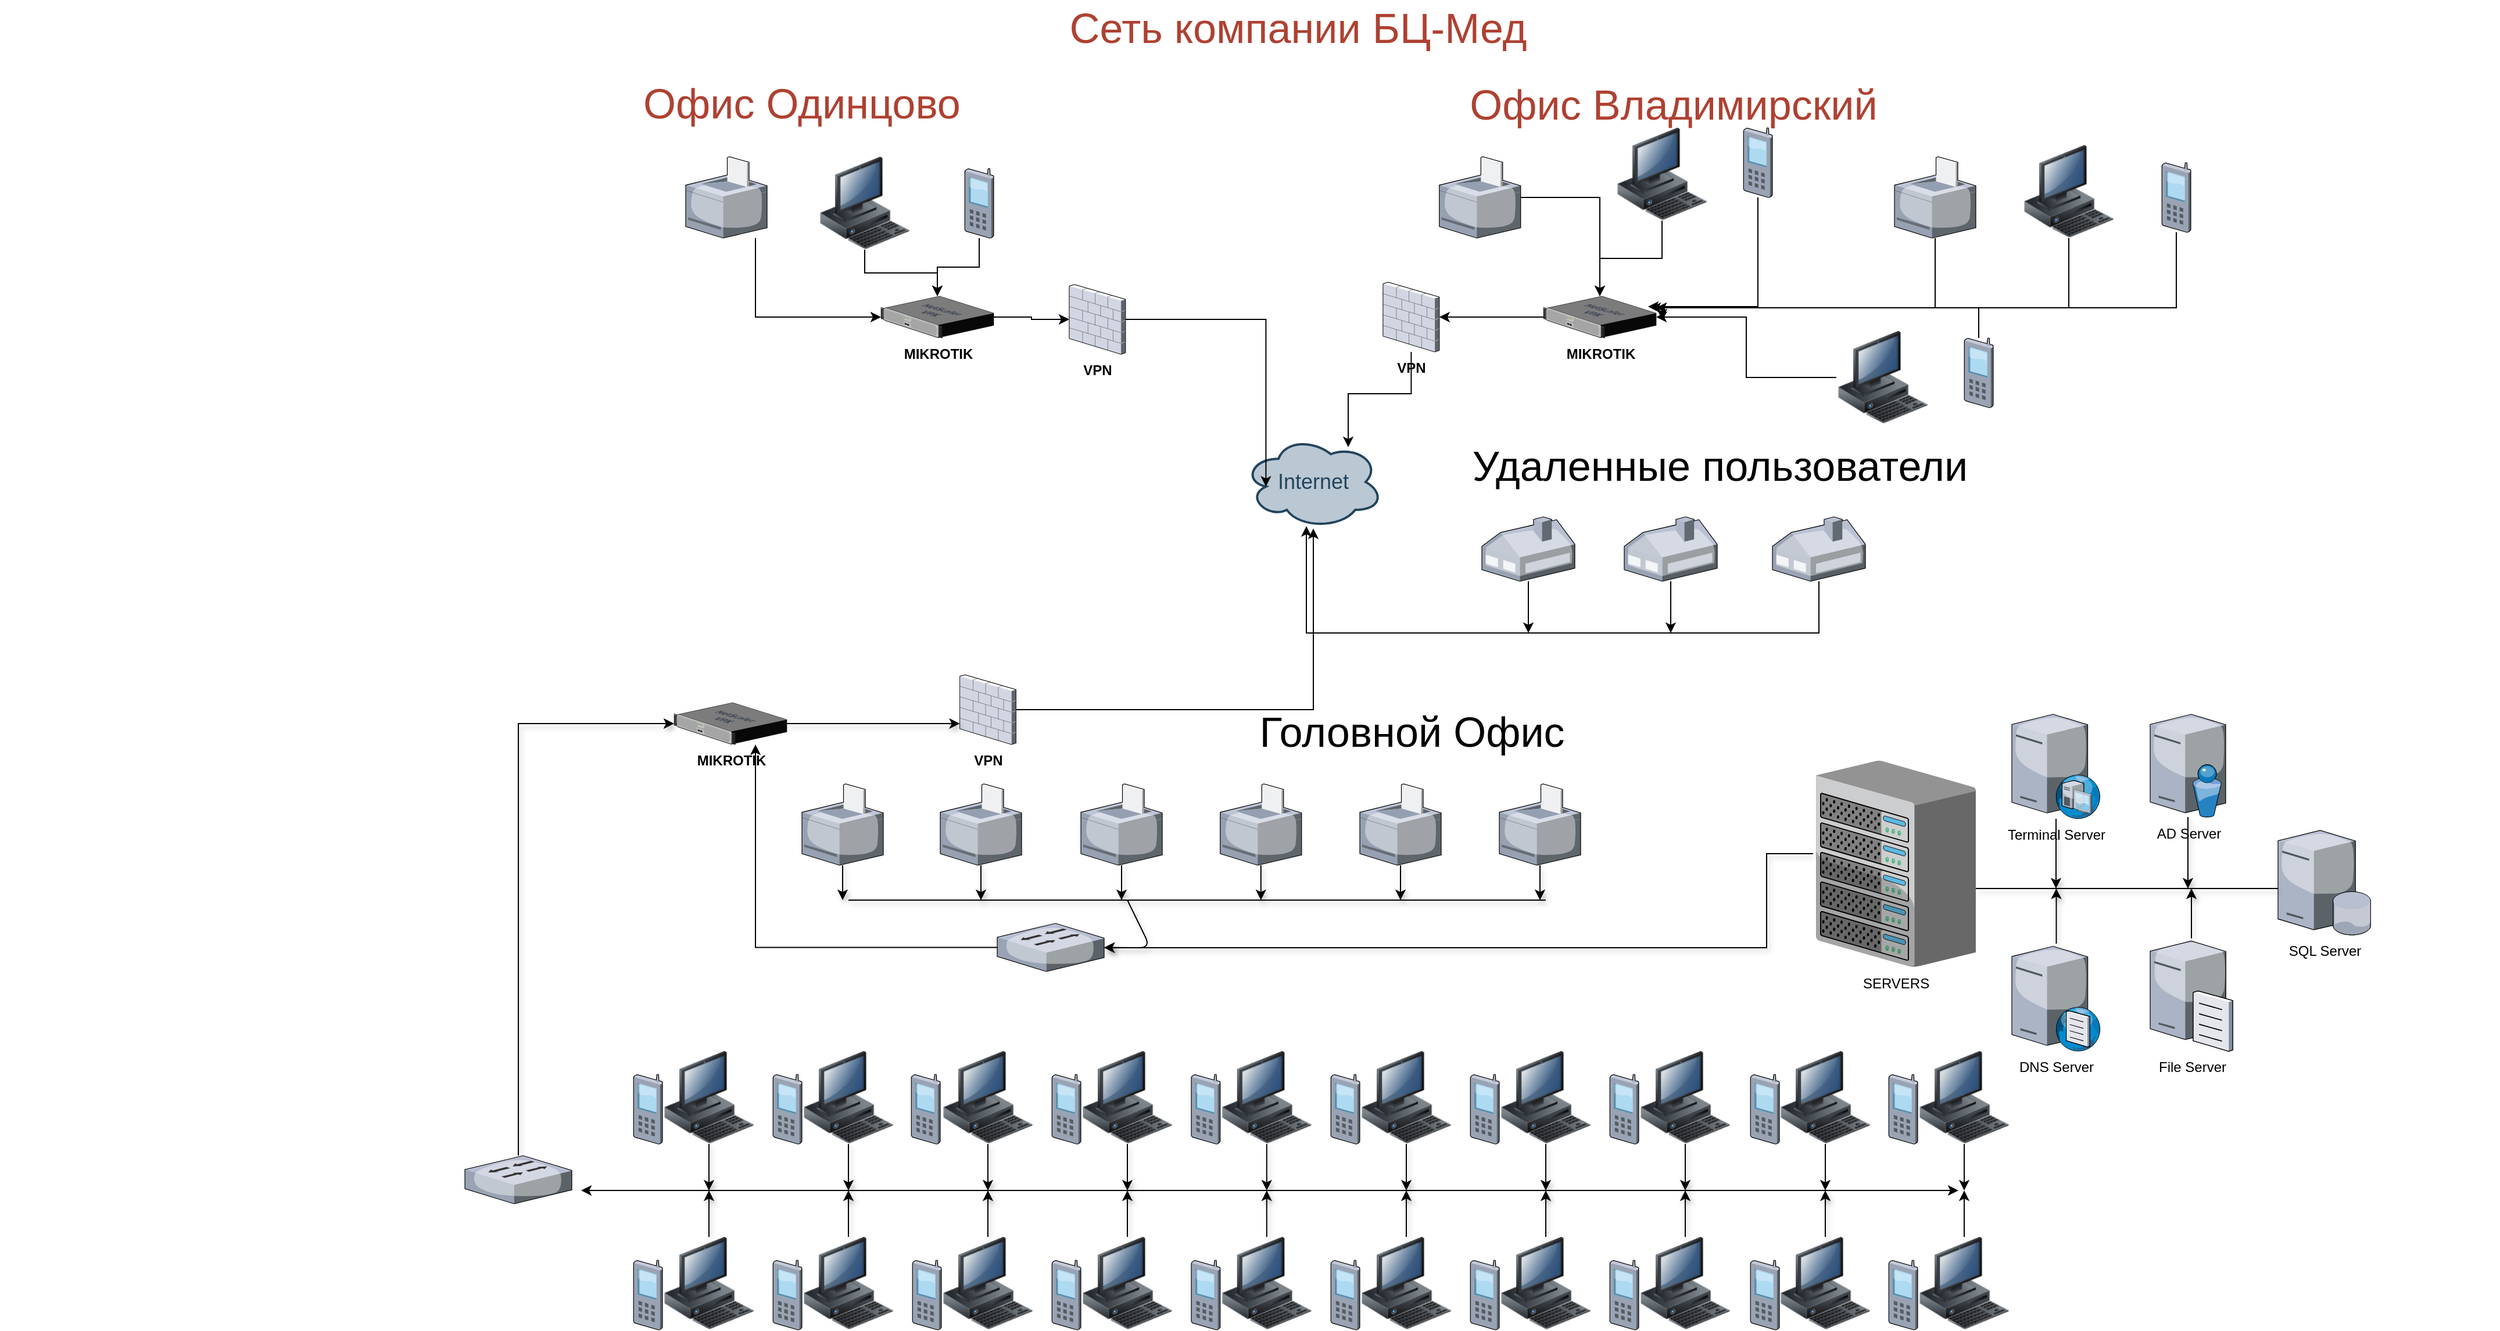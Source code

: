<mxfile version="13.10.9" type="github">
  <diagram id="a45cf8ec-cd66-6f27-3ac3-be6e809c9e4a" name="Page-1">
    <mxGraphModel dx="1695" dy="451" grid="1" gridSize="10" guides="1" tooltips="1" connect="1" arrows="1" fold="1" page="1" pageScale="1" pageWidth="827" pageHeight="1169" background="#ffffff" math="0" shadow="0">
      <root>
        <mxCell id="0" />
        <mxCell id="1" parent="0" />
        <mxCell id="19" value="Internet" style="ellipse;shape=cloud;whiteSpace=wrap;html=1;shadow=0;strokeColor=#23445D;fillColor=#BAC8D3;gradientColor=none;fontSize=18;fontColor=#23445D;gradientDirection=north;fontStyle=0;strokeWidth=2;" parent="1" vertex="1">
          <mxGeometry x="780" y="390" width="120" height="80" as="geometry" />
        </mxCell>
        <mxCell id="zaZijYf2OnXckmwoSaqb-184" style="edgeStyle=orthogonalEdgeStyle;rounded=0;orthogonalLoop=1;jettySize=auto;html=1;" edge="1" parent="1" source="80" target="zaZijYf2OnXckmwoSaqb-181">
          <mxGeometry relative="1" as="geometry" />
        </mxCell>
        <mxCell id="80" value="" style="image;html=1;image=img/lib/clip_art/computers/Workstation_128x128.png;shadow=0;strokeColor=#000000;fillColor=#FFFFFF;gradientColor=none;fontSize=18;fontColor=#F08705;fontStyle=0" parent="1" vertex="1">
          <mxGeometry x="414" y="150" width="80" height="80" as="geometry" />
        </mxCell>
        <mxCell id="168" value="Сеть компании БЦ-Мед" style="text;html=1;strokeColor=none;fillColor=none;align=center;verticalAlign=middle;whiteSpace=wrap;overflow=hidden;shadow=0;fontSize=36;fontColor=#AE4132;fontStyle=0" parent="1" vertex="1">
          <mxGeometry x="137" y="15" width="1380" height="45" as="geometry" />
        </mxCell>
        <mxCell id="171" style="edgeStyle=orthogonalEdgeStyle;rounded=0;jumpStyle=none;html=1;exitX=0;exitY=0.5;entryX=0;entryY=0.5;shadow=0;labelBackgroundColor=none;startArrow=none;startFill=0;endArrow=classic;endFill=1;endSize=6;jettySize=auto;orthogonalLoop=1;strokeColor=#23445D;strokeWidth=2;fillColor=#F08705;fontFamily=Helvetica;fontSize=14;fontColor=#F08705;align=left;fontStyle=0" parent="1" source="168" target="168" edge="1">
          <mxGeometry relative="1" as="geometry" />
        </mxCell>
        <mxCell id="zaZijYf2OnXckmwoSaqb-185" style="edgeStyle=orthogonalEdgeStyle;rounded=0;orthogonalLoop=1;jettySize=auto;html=1;" edge="1" parent="1" source="zaZijYf2OnXckmwoSaqb-175" target="zaZijYf2OnXckmwoSaqb-181">
          <mxGeometry relative="1" as="geometry" />
        </mxCell>
        <mxCell id="zaZijYf2OnXckmwoSaqb-175" value="" style="verticalLabelPosition=bottom;aspect=fixed;html=1;verticalAlign=top;strokeColor=none;align=center;outlineConnect=0;shape=mxgraph.citrix.cell_phone;" vertex="1" parent="1">
          <mxGeometry x="540" y="160" width="25" height="60" as="geometry" />
        </mxCell>
        <mxCell id="zaZijYf2OnXckmwoSaqb-176" value="Офис Одинцово" style="text;html=1;strokeColor=none;fillColor=none;align=center;verticalAlign=middle;whiteSpace=wrap;overflow=hidden;shadow=0;fontSize=36;fontColor=#AE4132;fontStyle=0" vertex="1" parent="1">
          <mxGeometry x="-290" y="80" width="1380" height="45" as="geometry" />
        </mxCell>
        <mxCell id="zaZijYf2OnXckmwoSaqb-183" style="edgeStyle=orthogonalEdgeStyle;rounded=0;orthogonalLoop=1;jettySize=auto;html=1;" edge="1" parent="1" source="zaZijYf2OnXckmwoSaqb-177" target="zaZijYf2OnXckmwoSaqb-181">
          <mxGeometry relative="1" as="geometry">
            <Array as="points">
              <mxPoint x="360" y="288" />
            </Array>
          </mxGeometry>
        </mxCell>
        <mxCell id="zaZijYf2OnXckmwoSaqb-177" value="" style="verticalLabelPosition=bottom;aspect=fixed;html=1;verticalAlign=top;strokeColor=none;align=center;outlineConnect=0;shape=mxgraph.citrix.printer;" vertex="1" parent="1">
          <mxGeometry x="300" y="150" width="70" height="70" as="geometry" />
        </mxCell>
        <mxCell id="zaZijYf2OnXckmwoSaqb-178" value="Офис Владимирский" style="text;html=1;strokeColor=none;fillColor=none;align=center;verticalAlign=middle;whiteSpace=wrap;overflow=hidden;shadow=0;fontSize=36;fontColor=#AE4132;fontStyle=0" vertex="1" parent="1">
          <mxGeometry x="460" y="80" width="1380" height="50" as="geometry" />
        </mxCell>
        <mxCell id="zaZijYf2OnXckmwoSaqb-180" style="edgeStyle=orthogonalEdgeStyle;rounded=0;orthogonalLoop=1;jettySize=auto;html=1;entryX=0.16;entryY=0.55;entryDx=0;entryDy=0;entryPerimeter=0;" edge="1" parent="1" source="zaZijYf2OnXckmwoSaqb-179" target="19">
          <mxGeometry relative="1" as="geometry" />
        </mxCell>
        <mxCell id="zaZijYf2OnXckmwoSaqb-179" value="&lt;b&gt;VPN&lt;/b&gt;" style="verticalLabelPosition=bottom;aspect=fixed;html=1;verticalAlign=top;strokeColor=none;align=center;outlineConnect=0;shape=mxgraph.citrix.firewall;" vertex="1" parent="1">
          <mxGeometry x="630" y="260" width="48.39" height="60" as="geometry" />
        </mxCell>
        <mxCell id="zaZijYf2OnXckmwoSaqb-182" style="edgeStyle=orthogonalEdgeStyle;rounded=0;orthogonalLoop=1;jettySize=auto;html=1;" edge="1" parent="1" source="zaZijYf2OnXckmwoSaqb-181" target="zaZijYf2OnXckmwoSaqb-179">
          <mxGeometry relative="1" as="geometry" />
        </mxCell>
        <mxCell id="zaZijYf2OnXckmwoSaqb-181" value="&lt;b&gt;MIKROTIK&lt;/b&gt;" style="verticalLabelPosition=bottom;aspect=fixed;html=1;verticalAlign=top;strokeColor=none;align=center;outlineConnect=0;shape=mxgraph.citrix.netscaler_vpx;" vertex="1" parent="1">
          <mxGeometry x="468" y="270" width="97" height="36" as="geometry" />
        </mxCell>
        <mxCell id="zaZijYf2OnXckmwoSaqb-192" style="edgeStyle=orthogonalEdgeStyle;rounded=0;orthogonalLoop=1;jettySize=auto;html=1;entryX=0.75;entryY=0.125;entryDx=0;entryDy=0;entryPerimeter=0;" edge="1" parent="1" source="zaZijYf2OnXckmwoSaqb-189" target="19">
          <mxGeometry relative="1" as="geometry" />
        </mxCell>
        <mxCell id="zaZijYf2OnXckmwoSaqb-189" value="&lt;div&gt;&lt;b&gt;VPN&lt;/b&gt;&lt;/div&gt;&lt;div&gt;&lt;b&gt;&lt;br&gt;&lt;/b&gt;&lt;/div&gt;" style="verticalLabelPosition=bottom;aspect=fixed;html=1;verticalAlign=top;strokeColor=none;align=center;outlineConnect=0;shape=mxgraph.citrix.firewall;" vertex="1" parent="1">
          <mxGeometry x="900" y="258" width="48.39" height="60" as="geometry" />
        </mxCell>
        <mxCell id="zaZijYf2OnXckmwoSaqb-190" style="edgeStyle=orthogonalEdgeStyle;rounded=0;orthogonalLoop=1;jettySize=auto;html=1;" edge="1" parent="1" source="zaZijYf2OnXckmwoSaqb-191" target="zaZijYf2OnXckmwoSaqb-189">
          <mxGeometry relative="1" as="geometry" />
        </mxCell>
        <mxCell id="zaZijYf2OnXckmwoSaqb-191" value="&lt;b&gt;MIKROTIK&lt;/b&gt;" style="verticalLabelPosition=bottom;aspect=fixed;html=1;verticalAlign=top;strokeColor=none;align=center;outlineConnect=0;shape=mxgraph.citrix.netscaler_vpx;" vertex="1" parent="1">
          <mxGeometry x="1038" y="270" width="97" height="36" as="geometry" />
        </mxCell>
        <mxCell id="zaZijYf2OnXckmwoSaqb-197" style="edgeStyle=orthogonalEdgeStyle;rounded=0;orthogonalLoop=1;jettySize=auto;html=1;" edge="1" parent="1" source="zaZijYf2OnXckmwoSaqb-193" target="zaZijYf2OnXckmwoSaqb-191">
          <mxGeometry relative="1" as="geometry" />
        </mxCell>
        <mxCell id="zaZijYf2OnXckmwoSaqb-193" value="" style="verticalLabelPosition=bottom;aspect=fixed;html=1;verticalAlign=top;strokeColor=none;align=center;outlineConnect=0;shape=mxgraph.citrix.printer;" vertex="1" parent="1">
          <mxGeometry x="948.39" y="150" width="70" height="70" as="geometry" />
        </mxCell>
        <mxCell id="zaZijYf2OnXckmwoSaqb-198" style="edgeStyle=orthogonalEdgeStyle;rounded=0;orthogonalLoop=1;jettySize=auto;html=1;" edge="1" parent="1" source="zaZijYf2OnXckmwoSaqb-194" target="zaZijYf2OnXckmwoSaqb-191">
          <mxGeometry relative="1" as="geometry" />
        </mxCell>
        <mxCell id="zaZijYf2OnXckmwoSaqb-194" value="" style="image;html=1;image=img/lib/clip_art/computers/Workstation_128x128.png;shadow=0;strokeColor=#000000;fillColor=#FFFFFF;gradientColor=none;fontSize=18;fontColor=#F08705;fontStyle=0" vertex="1" parent="1">
          <mxGeometry x="1100" y="125" width="80" height="80" as="geometry" />
        </mxCell>
        <mxCell id="zaZijYf2OnXckmwoSaqb-199" style="edgeStyle=orthogonalEdgeStyle;rounded=0;orthogonalLoop=1;jettySize=auto;html=1;entryX=0.928;entryY=0.25;entryDx=0;entryDy=0;entryPerimeter=0;" edge="1" parent="1" source="zaZijYf2OnXckmwoSaqb-195" target="zaZijYf2OnXckmwoSaqb-191">
          <mxGeometry relative="1" as="geometry">
            <Array as="points">
              <mxPoint x="1223" y="279" />
            </Array>
          </mxGeometry>
        </mxCell>
        <mxCell id="zaZijYf2OnXckmwoSaqb-195" value="" style="verticalLabelPosition=bottom;aspect=fixed;html=1;verticalAlign=top;strokeColor=none;align=center;outlineConnect=0;shape=mxgraph.citrix.cell_phone;" vertex="1" parent="1">
          <mxGeometry x="1210" y="125" width="25" height="60" as="geometry" />
        </mxCell>
        <mxCell id="zaZijYf2OnXckmwoSaqb-205" style="edgeStyle=orthogonalEdgeStyle;rounded=0;orthogonalLoop=1;jettySize=auto;html=1;" edge="1" parent="1" source="zaZijYf2OnXckmwoSaqb-196">
          <mxGeometry relative="1" as="geometry">
            <mxPoint x="1140" y="290" as="targetPoint" />
            <Array as="points">
              <mxPoint x="1375" y="280" />
              <mxPoint x="1140" y="280" />
            </Array>
          </mxGeometry>
        </mxCell>
        <mxCell id="zaZijYf2OnXckmwoSaqb-196" value="" style="verticalLabelPosition=bottom;aspect=fixed;html=1;verticalAlign=top;strokeColor=none;align=center;outlineConnect=0;shape=mxgraph.citrix.printer;" vertex="1" parent="1">
          <mxGeometry x="1340" y="150" width="70" height="70" as="geometry" />
        </mxCell>
        <mxCell id="zaZijYf2OnXckmwoSaqb-208" style="edgeStyle=orthogonalEdgeStyle;rounded=0;orthogonalLoop=1;jettySize=auto;html=1;" edge="1" parent="1" source="zaZijYf2OnXckmwoSaqb-201" target="zaZijYf2OnXckmwoSaqb-191">
          <mxGeometry relative="1" as="geometry">
            <Array as="points">
              <mxPoint x="1490" y="280" />
            </Array>
          </mxGeometry>
        </mxCell>
        <mxCell id="zaZijYf2OnXckmwoSaqb-201" value="" style="image;html=1;image=img/lib/clip_art/computers/Workstation_128x128.png;shadow=0;strokeColor=#000000;fillColor=#FFFFFF;gradientColor=none;fontSize=18;fontColor=#F08705;fontStyle=0" vertex="1" parent="1">
          <mxGeometry x="1450" y="140" width="80" height="80" as="geometry" />
        </mxCell>
        <mxCell id="zaZijYf2OnXckmwoSaqb-209" style="edgeStyle=orthogonalEdgeStyle;rounded=0;orthogonalLoop=1;jettySize=auto;html=1;" edge="1" parent="1" source="zaZijYf2OnXckmwoSaqb-202" target="zaZijYf2OnXckmwoSaqb-191">
          <mxGeometry relative="1" as="geometry">
            <Array as="points">
              <mxPoint x="1583" y="280" />
            </Array>
          </mxGeometry>
        </mxCell>
        <mxCell id="zaZijYf2OnXckmwoSaqb-202" value="" style="verticalLabelPosition=bottom;aspect=fixed;html=1;verticalAlign=top;strokeColor=none;align=center;outlineConnect=0;shape=mxgraph.citrix.cell_phone;" vertex="1" parent="1">
          <mxGeometry x="1570" y="155" width="25" height="60" as="geometry" />
        </mxCell>
        <mxCell id="zaZijYf2OnXckmwoSaqb-206" style="edgeStyle=orthogonalEdgeStyle;rounded=0;orthogonalLoop=1;jettySize=auto;html=1;" edge="1" parent="1" source="zaZijYf2OnXckmwoSaqb-203" target="zaZijYf2OnXckmwoSaqb-191">
          <mxGeometry relative="1" as="geometry" />
        </mxCell>
        <mxCell id="zaZijYf2OnXckmwoSaqb-203" value="" style="image;html=1;image=img/lib/clip_art/computers/Workstation_128x128.png;shadow=0;strokeColor=#000000;fillColor=#FFFFFF;gradientColor=none;fontSize=18;fontColor=#F08705;fontStyle=0" vertex="1" parent="1">
          <mxGeometry x="1290" y="300" width="80" height="80" as="geometry" />
        </mxCell>
        <mxCell id="zaZijYf2OnXckmwoSaqb-207" style="edgeStyle=orthogonalEdgeStyle;rounded=0;orthogonalLoop=1;jettySize=auto;html=1;entryX=0.948;entryY=0.278;entryDx=0;entryDy=0;entryPerimeter=0;" edge="1" parent="1" source="zaZijYf2OnXckmwoSaqb-204" target="zaZijYf2OnXckmwoSaqb-191">
          <mxGeometry relative="1" as="geometry">
            <Array as="points">
              <mxPoint x="1413" y="280" />
            </Array>
          </mxGeometry>
        </mxCell>
        <mxCell id="zaZijYf2OnXckmwoSaqb-204" value="" style="verticalLabelPosition=bottom;aspect=fixed;html=1;verticalAlign=top;strokeColor=none;align=center;outlineConnect=0;shape=mxgraph.citrix.cell_phone;" vertex="1" parent="1">
          <mxGeometry x="1400" y="306" width="25" height="60" as="geometry" />
        </mxCell>
        <mxCell id="zaZijYf2OnXckmwoSaqb-211" style="edgeStyle=orthogonalEdgeStyle;rounded=0;orthogonalLoop=1;jettySize=auto;html=1;" edge="1" parent="1" source="zaZijYf2OnXckmwoSaqb-210" target="19">
          <mxGeometry relative="1" as="geometry" />
        </mxCell>
        <mxCell id="zaZijYf2OnXckmwoSaqb-210" value="&lt;b&gt;VPN&lt;/b&gt;" style="verticalLabelPosition=bottom;aspect=fixed;html=1;verticalAlign=top;strokeColor=none;align=center;outlineConnect=0;shape=mxgraph.citrix.firewall;" vertex="1" parent="1">
          <mxGeometry x="535.8" y="596" width="48.39" height="60" as="geometry" />
        </mxCell>
        <mxCell id="zaZijYf2OnXckmwoSaqb-276" style="edgeStyle=orthogonalEdgeStyle;rounded=0;orthogonalLoop=1;jettySize=auto;html=1;shadow=1;" edge="1" parent="1" source="zaZijYf2OnXckmwoSaqb-212" target="zaZijYf2OnXckmwoSaqb-210">
          <mxGeometry relative="1" as="geometry">
            <Array as="points">
              <mxPoint x="510" y="638" />
              <mxPoint x="510" y="638" />
            </Array>
          </mxGeometry>
        </mxCell>
        <mxCell id="zaZijYf2OnXckmwoSaqb-212" value="&lt;b&gt;MIKROTIK&lt;/b&gt;" style="verticalLabelPosition=bottom;aspect=fixed;html=1;verticalAlign=top;strokeColor=none;align=center;outlineConnect=0;shape=mxgraph.citrix.netscaler_vpx;" vertex="1" parent="1">
          <mxGeometry x="290.0" y="620" width="97" height="36" as="geometry" />
        </mxCell>
        <mxCell id="zaZijYf2OnXckmwoSaqb-302" style="edgeStyle=orthogonalEdgeStyle;rounded=0;orthogonalLoop=1;jettySize=auto;html=1;shadow=1;" edge="1" parent="1" source="zaZijYf2OnXckmwoSaqb-214">
          <mxGeometry relative="1" as="geometry">
            <mxPoint x="435" y="790" as="targetPoint" />
          </mxGeometry>
        </mxCell>
        <mxCell id="zaZijYf2OnXckmwoSaqb-214" value="" style="verticalLabelPosition=bottom;aspect=fixed;html=1;verticalAlign=top;strokeColor=none;align=center;outlineConnect=0;shape=mxgraph.citrix.printer;" vertex="1" parent="1">
          <mxGeometry x="400" y="690" width="70" height="70" as="geometry" />
        </mxCell>
        <mxCell id="zaZijYf2OnXckmwoSaqb-303" style="edgeStyle=orthogonalEdgeStyle;rounded=0;orthogonalLoop=1;jettySize=auto;html=1;shadow=1;" edge="1" parent="1" source="zaZijYf2OnXckmwoSaqb-215">
          <mxGeometry relative="1" as="geometry">
            <mxPoint x="554" y="790" as="targetPoint" />
          </mxGeometry>
        </mxCell>
        <mxCell id="zaZijYf2OnXckmwoSaqb-215" value="" style="verticalLabelPosition=bottom;aspect=fixed;html=1;verticalAlign=top;strokeColor=none;align=center;outlineConnect=0;shape=mxgraph.citrix.printer;" vertex="1" parent="1">
          <mxGeometry x="519" y="690" width="70" height="70" as="geometry" />
        </mxCell>
        <mxCell id="zaZijYf2OnXckmwoSaqb-304" style="edgeStyle=orthogonalEdgeStyle;rounded=0;orthogonalLoop=1;jettySize=auto;html=1;shadow=1;" edge="1" parent="1" source="zaZijYf2OnXckmwoSaqb-216">
          <mxGeometry relative="1" as="geometry">
            <mxPoint x="675" y="790" as="targetPoint" />
          </mxGeometry>
        </mxCell>
        <mxCell id="zaZijYf2OnXckmwoSaqb-216" value="" style="verticalLabelPosition=bottom;aspect=fixed;html=1;verticalAlign=top;strokeColor=none;align=center;outlineConnect=0;shape=mxgraph.citrix.printer;" vertex="1" parent="1">
          <mxGeometry x="640" y="690" width="70" height="70" as="geometry" />
        </mxCell>
        <mxCell id="zaZijYf2OnXckmwoSaqb-305" style="edgeStyle=orthogonalEdgeStyle;rounded=0;orthogonalLoop=1;jettySize=auto;html=1;shadow=1;" edge="1" parent="1" source="zaZijYf2OnXckmwoSaqb-217">
          <mxGeometry relative="1" as="geometry">
            <mxPoint x="794.88" y="790" as="targetPoint" />
          </mxGeometry>
        </mxCell>
        <mxCell id="zaZijYf2OnXckmwoSaqb-217" value="" style="verticalLabelPosition=bottom;aspect=fixed;html=1;verticalAlign=top;strokeColor=none;align=center;outlineConnect=0;shape=mxgraph.citrix.printer;" vertex="1" parent="1">
          <mxGeometry x="759.88" y="690" width="70" height="70" as="geometry" />
        </mxCell>
        <mxCell id="zaZijYf2OnXckmwoSaqb-230" style="edgeStyle=orthogonalEdgeStyle;rounded=0;orthogonalLoop=1;jettySize=auto;html=1;" edge="1" parent="1" source="zaZijYf2OnXckmwoSaqb-218">
          <mxGeometry relative="1" as="geometry">
            <mxPoint x="1025" y="560" as="targetPoint" />
          </mxGeometry>
        </mxCell>
        <mxCell id="zaZijYf2OnXckmwoSaqb-218" value="" style="verticalLabelPosition=bottom;aspect=fixed;html=1;verticalAlign=top;strokeColor=none;align=center;outlineConnect=0;shape=mxgraph.citrix.home_office;" vertex="1" parent="1">
          <mxGeometry x="985" y="460" width="80" height="55.5" as="geometry" />
        </mxCell>
        <mxCell id="zaZijYf2OnXckmwoSaqb-229" style="edgeStyle=orthogonalEdgeStyle;rounded=0;orthogonalLoop=1;jettySize=auto;html=1;" edge="1" parent="1" source="zaZijYf2OnXckmwoSaqb-219">
          <mxGeometry relative="1" as="geometry">
            <mxPoint x="1147.5" y="560" as="targetPoint" />
          </mxGeometry>
        </mxCell>
        <mxCell id="zaZijYf2OnXckmwoSaqb-219" value="" style="verticalLabelPosition=bottom;aspect=fixed;html=1;verticalAlign=top;strokeColor=none;align=center;outlineConnect=0;shape=mxgraph.citrix.home_office;" vertex="1" parent="1">
          <mxGeometry x="1107.5" y="460" width="80" height="55.5" as="geometry" />
        </mxCell>
        <mxCell id="zaZijYf2OnXckmwoSaqb-228" style="edgeStyle=orthogonalEdgeStyle;rounded=0;orthogonalLoop=1;jettySize=auto;html=1;entryX=0.45;entryY=0.975;entryDx=0;entryDy=0;entryPerimeter=0;" edge="1" parent="1" source="zaZijYf2OnXckmwoSaqb-220" target="19">
          <mxGeometry relative="1" as="geometry">
            <Array as="points">
              <mxPoint x="1275" y="560" />
              <mxPoint x="834" y="560" />
            </Array>
          </mxGeometry>
        </mxCell>
        <mxCell id="zaZijYf2OnXckmwoSaqb-220" value="" style="verticalLabelPosition=bottom;aspect=fixed;html=1;verticalAlign=top;strokeColor=none;align=center;outlineConnect=0;shape=mxgraph.citrix.home_office;" vertex="1" parent="1">
          <mxGeometry x="1235" y="460" width="80" height="55.5" as="geometry" />
        </mxCell>
        <mxCell id="zaZijYf2OnXckmwoSaqb-221" value="Удаленные пользователи" style="text;html=1;align=center;verticalAlign=middle;whiteSpace=wrap;overflow=hidden;shadow=0;fontSize=36;fontStyle=0" vertex="1" parent="1">
          <mxGeometry x="520" y="391" width="1340" height="50" as="geometry" />
        </mxCell>
        <mxCell id="zaZijYf2OnXckmwoSaqb-227" style="edgeStyle=orthogonalEdgeStyle;rounded=0;orthogonalLoop=1;jettySize=auto;html=1;" edge="1" parent="1" source="zaZijYf2OnXckmwoSaqb-222" target="zaZijYf2OnXckmwoSaqb-212">
          <mxGeometry relative="1" as="geometry">
            <mxPoint x="880" y="830" as="targetPoint" />
            <Array as="points">
              <mxPoint x="360" y="831" />
            </Array>
          </mxGeometry>
        </mxCell>
        <mxCell id="zaZijYf2OnXckmwoSaqb-222" value="" style="verticalLabelPosition=bottom;aspect=fixed;html=1;verticalAlign=top;strokeColor=none;align=center;outlineConnect=0;shape=mxgraph.citrix.switch;" vertex="1" parent="1">
          <mxGeometry x="568" y="810" width="92" height="41.5" as="geometry" />
        </mxCell>
        <mxCell id="zaZijYf2OnXckmwoSaqb-263" value="" style="edgeStyle=orthogonalEdgeStyle;rounded=0;orthogonalLoop=1;jettySize=auto;html=1;shadow=1;" edge="1" parent="1" source="zaZijYf2OnXckmwoSaqb-231">
          <mxGeometry relative="1" as="geometry">
            <mxPoint x="920" y="1040" as="targetPoint" />
            <Array as="points">
              <mxPoint x="920" y="1030" />
              <mxPoint x="920" y="1030" />
            </Array>
          </mxGeometry>
        </mxCell>
        <mxCell id="zaZijYf2OnXckmwoSaqb-231" value="" style="image;html=1;image=img/lib/clip_art/computers/Workstation_128x128.png;shadow=0;strokeColor=#000000;fillColor=#FFFFFF;gradientColor=none;fontSize=18;fontColor=#F08705;fontStyle=0" vertex="1" parent="1">
          <mxGeometry x="880" y="920" width="80" height="80" as="geometry" />
        </mxCell>
        <mxCell id="zaZijYf2OnXckmwoSaqb-261" value="" style="edgeStyle=orthogonalEdgeStyle;rounded=0;orthogonalLoop=1;jettySize=auto;html=1;shadow=1;" edge="1" parent="1" source="zaZijYf2OnXckmwoSaqb-232">
          <mxGeometry relative="1" as="geometry">
            <mxPoint x="1040" y="1040" as="targetPoint" />
          </mxGeometry>
        </mxCell>
        <mxCell id="zaZijYf2OnXckmwoSaqb-232" value="" style="image;html=1;image=img/lib/clip_art/computers/Workstation_128x128.png;shadow=0;strokeColor=#000000;fillColor=#FFFFFF;gradientColor=none;fontSize=18;fontColor=#F08705;fontStyle=0" vertex="1" parent="1">
          <mxGeometry x="1000" y="920" width="80" height="80" as="geometry" />
        </mxCell>
        <mxCell id="zaZijYf2OnXckmwoSaqb-259" style="edgeStyle=orthogonalEdgeStyle;rounded=0;orthogonalLoop=1;jettySize=auto;html=1;shadow=1;" edge="1" parent="1" source="zaZijYf2OnXckmwoSaqb-233">
          <mxGeometry relative="1" as="geometry">
            <mxPoint x="1160" y="1040" as="targetPoint" />
          </mxGeometry>
        </mxCell>
        <mxCell id="zaZijYf2OnXckmwoSaqb-233" value="" style="image;html=1;image=img/lib/clip_art/computers/Workstation_128x128.png;shadow=0;strokeColor=#000000;fillColor=#FFFFFF;gradientColor=none;fontSize=18;fontColor=#F08705;fontStyle=0" vertex="1" parent="1">
          <mxGeometry x="1120" y="920" width="80" height="80" as="geometry" />
        </mxCell>
        <mxCell id="zaZijYf2OnXckmwoSaqb-257" style="edgeStyle=orthogonalEdgeStyle;rounded=0;orthogonalLoop=1;jettySize=auto;html=1;" edge="1" parent="1" source="zaZijYf2OnXckmwoSaqb-234">
          <mxGeometry relative="1" as="geometry">
            <mxPoint x="1280.5" y="1040" as="targetPoint" />
          </mxGeometry>
        </mxCell>
        <mxCell id="zaZijYf2OnXckmwoSaqb-234" value="" style="image;html=1;image=img/lib/clip_art/computers/Workstation_128x128.png;shadow=0;strokeColor=#000000;fillColor=#FFFFFF;gradientColor=none;fontSize=18;fontColor=#F08705;fontStyle=0" vertex="1" parent="1">
          <mxGeometry x="1240.5" y="920" width="80" height="80" as="geometry" />
        </mxCell>
        <mxCell id="zaZijYf2OnXckmwoSaqb-255" style="edgeStyle=orthogonalEdgeStyle;rounded=0;orthogonalLoop=1;jettySize=auto;html=1;" edge="1" parent="1" source="zaZijYf2OnXckmwoSaqb-235">
          <mxGeometry relative="1" as="geometry">
            <mxPoint x="1400" y="1040" as="targetPoint" />
          </mxGeometry>
        </mxCell>
        <mxCell id="zaZijYf2OnXckmwoSaqb-235" value="" style="image;html=1;image=img/lib/clip_art/computers/Workstation_128x128.png;shadow=0;strokeColor=#000000;fillColor=#FFFFFF;gradientColor=none;fontSize=18;fontColor=#F08705;fontStyle=0" vertex="1" parent="1">
          <mxGeometry x="1360" y="920" width="80" height="80" as="geometry" />
        </mxCell>
        <mxCell id="zaZijYf2OnXckmwoSaqb-271" style="edgeStyle=orthogonalEdgeStyle;rounded=0;orthogonalLoop=1;jettySize=auto;html=1;shadow=1;" edge="1" parent="1" source="zaZijYf2OnXckmwoSaqb-236">
          <mxGeometry relative="1" as="geometry">
            <mxPoint x="440" y="1040" as="targetPoint" />
          </mxGeometry>
        </mxCell>
        <mxCell id="zaZijYf2OnXckmwoSaqb-236" value="" style="image;html=1;image=img/lib/clip_art/computers/Workstation_128x128.png;shadow=0;strokeColor=#000000;fillColor=#FFFFFF;gradientColor=none;fontSize=18;fontColor=#F08705;fontStyle=0" vertex="1" parent="1">
          <mxGeometry x="400" y="920" width="80" height="80" as="geometry" />
        </mxCell>
        <mxCell id="zaZijYf2OnXckmwoSaqb-269" style="edgeStyle=orthogonalEdgeStyle;rounded=0;orthogonalLoop=1;jettySize=auto;html=1;shadow=1;" edge="1" parent="1" source="zaZijYf2OnXckmwoSaqb-237">
          <mxGeometry relative="1" as="geometry">
            <mxPoint x="560" y="1040" as="targetPoint" />
          </mxGeometry>
        </mxCell>
        <mxCell id="zaZijYf2OnXckmwoSaqb-237" value="" style="image;html=1;image=img/lib/clip_art/computers/Workstation_128x128.png;shadow=0;strokeColor=#000000;fillColor=#FFFFFF;gradientColor=none;fontSize=18;fontColor=#F08705;fontStyle=0" vertex="1" parent="1">
          <mxGeometry x="520" y="920" width="80" height="80" as="geometry" />
        </mxCell>
        <mxCell id="zaZijYf2OnXckmwoSaqb-267" style="edgeStyle=orthogonalEdgeStyle;rounded=0;orthogonalLoop=1;jettySize=auto;html=1;shadow=1;" edge="1" parent="1" source="zaZijYf2OnXckmwoSaqb-238">
          <mxGeometry relative="1" as="geometry">
            <mxPoint x="680" y="1040" as="targetPoint" />
          </mxGeometry>
        </mxCell>
        <mxCell id="zaZijYf2OnXckmwoSaqb-238" value="" style="image;html=1;image=img/lib/clip_art/computers/Workstation_128x128.png;shadow=0;strokeColor=#000000;fillColor=#FFFFFF;gradientColor=none;fontSize=18;fontColor=#F08705;fontStyle=0" vertex="1" parent="1">
          <mxGeometry x="640" y="920" width="80" height="80" as="geometry" />
        </mxCell>
        <mxCell id="zaZijYf2OnXckmwoSaqb-265" style="edgeStyle=orthogonalEdgeStyle;rounded=0;orthogonalLoop=1;jettySize=auto;html=1;shadow=1;" edge="1" parent="1" source="zaZijYf2OnXckmwoSaqb-239">
          <mxGeometry relative="1" as="geometry">
            <mxPoint x="799.88" y="1040" as="targetPoint" />
          </mxGeometry>
        </mxCell>
        <mxCell id="zaZijYf2OnXckmwoSaqb-239" value="" style="image;html=1;image=img/lib/clip_art/computers/Workstation_128x128.png;shadow=0;strokeColor=#000000;fillColor=#FFFFFF;gradientColor=none;fontSize=18;fontColor=#F08705;fontStyle=0" vertex="1" parent="1">
          <mxGeometry x="759.88" y="920" width="80" height="80" as="geometry" />
        </mxCell>
        <mxCell id="zaZijYf2OnXckmwoSaqb-273" style="edgeStyle=orthogonalEdgeStyle;rounded=0;orthogonalLoop=1;jettySize=auto;html=1;shadow=1;" edge="1" parent="1" source="zaZijYf2OnXckmwoSaqb-241">
          <mxGeometry relative="1" as="geometry">
            <mxPoint x="320" y="1040" as="targetPoint" />
          </mxGeometry>
        </mxCell>
        <mxCell id="zaZijYf2OnXckmwoSaqb-241" value="" style="image;html=1;image=img/lib/clip_art/computers/Workstation_128x128.png;shadow=0;strokeColor=#000000;fillColor=#FFFFFF;gradientColor=none;fontSize=18;fontColor=#F08705;fontStyle=0" vertex="1" parent="1">
          <mxGeometry x="280" y="920" width="80" height="80" as="geometry" />
        </mxCell>
        <mxCell id="zaZijYf2OnXckmwoSaqb-264" style="edgeStyle=orthogonalEdgeStyle;rounded=0;orthogonalLoop=1;jettySize=auto;html=1;shadow=1;" edge="1" parent="1" source="zaZijYf2OnXckmwoSaqb-242">
          <mxGeometry relative="1" as="geometry">
            <mxPoint x="920" y="1040" as="targetPoint" />
          </mxGeometry>
        </mxCell>
        <mxCell id="zaZijYf2OnXckmwoSaqb-242" value="" style="image;html=1;image=img/lib/clip_art/computers/Workstation_128x128.png;shadow=0;strokeColor=#000000;fillColor=#FFFFFF;gradientColor=none;fontSize=18;fontColor=#F08705;fontStyle=0" vertex="1" parent="1">
          <mxGeometry x="880" y="1080" width="80" height="80" as="geometry" />
        </mxCell>
        <mxCell id="zaZijYf2OnXckmwoSaqb-262" value="" style="edgeStyle=orthogonalEdgeStyle;rounded=0;orthogonalLoop=1;jettySize=auto;html=1;shadow=1;" edge="1" parent="1" source="zaZijYf2OnXckmwoSaqb-243">
          <mxGeometry relative="1" as="geometry">
            <mxPoint x="1040" y="1040" as="targetPoint" />
          </mxGeometry>
        </mxCell>
        <mxCell id="zaZijYf2OnXckmwoSaqb-243" value="" style="image;html=1;image=img/lib/clip_art/computers/Workstation_128x128.png;shadow=0;strokeColor=#000000;fillColor=#FFFFFF;gradientColor=none;fontSize=18;fontColor=#F08705;fontStyle=0" vertex="1" parent="1">
          <mxGeometry x="1000" y="1080" width="80" height="80" as="geometry" />
        </mxCell>
        <mxCell id="zaZijYf2OnXckmwoSaqb-260" style="edgeStyle=orthogonalEdgeStyle;rounded=0;orthogonalLoop=1;jettySize=auto;html=1;shadow=1;" edge="1" parent="1" source="zaZijYf2OnXckmwoSaqb-244">
          <mxGeometry relative="1" as="geometry">
            <mxPoint x="1160" y="1040" as="targetPoint" />
          </mxGeometry>
        </mxCell>
        <mxCell id="zaZijYf2OnXckmwoSaqb-244" value="" style="image;html=1;image=img/lib/clip_art/computers/Workstation_128x128.png;shadow=0;strokeColor=#000000;fillColor=#FFFFFF;gradientColor=none;fontSize=18;fontColor=#F08705;fontStyle=0" vertex="1" parent="1">
          <mxGeometry x="1120" y="1080" width="80" height="80" as="geometry" />
        </mxCell>
        <mxCell id="zaZijYf2OnXckmwoSaqb-258" style="edgeStyle=orthogonalEdgeStyle;rounded=0;orthogonalLoop=1;jettySize=auto;html=1;shadow=1;" edge="1" parent="1" source="zaZijYf2OnXckmwoSaqb-245">
          <mxGeometry relative="1" as="geometry">
            <mxPoint x="1280.5" y="1040" as="targetPoint" />
          </mxGeometry>
        </mxCell>
        <mxCell id="zaZijYf2OnXckmwoSaqb-245" value="" style="image;html=1;image=img/lib/clip_art/computers/Workstation_128x128.png;shadow=0;strokeColor=#000000;fillColor=#FFFFFF;gradientColor=none;fontSize=18;fontColor=#F08705;fontStyle=0" vertex="1" parent="1">
          <mxGeometry x="1240.5" y="1080" width="80" height="80" as="geometry" />
        </mxCell>
        <mxCell id="zaZijYf2OnXckmwoSaqb-256" style="edgeStyle=orthogonalEdgeStyle;rounded=0;orthogonalLoop=1;jettySize=auto;html=1;" edge="1" parent="1" source="zaZijYf2OnXckmwoSaqb-246">
          <mxGeometry relative="1" as="geometry">
            <mxPoint x="1400" y="1040" as="targetPoint" />
          </mxGeometry>
        </mxCell>
        <mxCell id="zaZijYf2OnXckmwoSaqb-246" value="" style="image;html=1;image=img/lib/clip_art/computers/Workstation_128x128.png;shadow=0;strokeColor=#000000;fillColor=#FFFFFF;gradientColor=none;fontSize=18;fontColor=#F08705;fontStyle=0" vertex="1" parent="1">
          <mxGeometry x="1360" y="1080" width="80" height="80" as="geometry" />
        </mxCell>
        <mxCell id="zaZijYf2OnXckmwoSaqb-272" style="edgeStyle=orthogonalEdgeStyle;rounded=0;orthogonalLoop=1;jettySize=auto;html=1;shadow=1;" edge="1" parent="1" source="zaZijYf2OnXckmwoSaqb-247">
          <mxGeometry relative="1" as="geometry">
            <mxPoint x="440" y="1040" as="targetPoint" />
          </mxGeometry>
        </mxCell>
        <mxCell id="zaZijYf2OnXckmwoSaqb-247" value="" style="image;html=1;image=img/lib/clip_art/computers/Workstation_128x128.png;shadow=0;strokeColor=#000000;fillColor=#FFFFFF;gradientColor=none;fontSize=18;fontColor=#F08705;fontStyle=0" vertex="1" parent="1">
          <mxGeometry x="400" y="1080" width="80" height="80" as="geometry" />
        </mxCell>
        <mxCell id="zaZijYf2OnXckmwoSaqb-270" style="edgeStyle=orthogonalEdgeStyle;rounded=0;orthogonalLoop=1;jettySize=auto;html=1;shadow=1;" edge="1" parent="1" source="zaZijYf2OnXckmwoSaqb-248">
          <mxGeometry relative="1" as="geometry">
            <mxPoint x="560" y="1040" as="targetPoint" />
          </mxGeometry>
        </mxCell>
        <mxCell id="zaZijYf2OnXckmwoSaqb-248" value="" style="image;html=1;image=img/lib/clip_art/computers/Workstation_128x128.png;shadow=0;strokeColor=#000000;fillColor=#FFFFFF;gradientColor=none;fontSize=18;fontColor=#F08705;fontStyle=0" vertex="1" parent="1">
          <mxGeometry x="520" y="1080" width="80" height="80" as="geometry" />
        </mxCell>
        <mxCell id="zaZijYf2OnXckmwoSaqb-268" style="edgeStyle=orthogonalEdgeStyle;rounded=0;orthogonalLoop=1;jettySize=auto;html=1;shadow=1;" edge="1" parent="1" source="zaZijYf2OnXckmwoSaqb-249">
          <mxGeometry relative="1" as="geometry">
            <mxPoint x="680" y="1040" as="targetPoint" />
          </mxGeometry>
        </mxCell>
        <mxCell id="zaZijYf2OnXckmwoSaqb-249" value="" style="image;html=1;image=img/lib/clip_art/computers/Workstation_128x128.png;shadow=0;strokeColor=#000000;fillColor=#FFFFFF;gradientColor=none;fontSize=18;fontColor=#F08705;fontStyle=0" vertex="1" parent="1">
          <mxGeometry x="640" y="1080" width="80" height="80" as="geometry" />
        </mxCell>
        <mxCell id="zaZijYf2OnXckmwoSaqb-266" style="edgeStyle=orthogonalEdgeStyle;rounded=0;orthogonalLoop=1;jettySize=auto;html=1;shadow=1;" edge="1" parent="1" source="zaZijYf2OnXckmwoSaqb-250">
          <mxGeometry relative="1" as="geometry">
            <mxPoint x="799.88" y="1040" as="targetPoint" />
          </mxGeometry>
        </mxCell>
        <mxCell id="zaZijYf2OnXckmwoSaqb-250" value="" style="image;html=1;image=img/lib/clip_art/computers/Workstation_128x128.png;shadow=0;strokeColor=#000000;fillColor=#FFFFFF;gradientColor=none;fontSize=18;fontColor=#F08705;fontStyle=0" vertex="1" parent="1">
          <mxGeometry x="759.88" y="1080" width="80" height="80" as="geometry" />
        </mxCell>
        <mxCell id="zaZijYf2OnXckmwoSaqb-274" style="edgeStyle=orthogonalEdgeStyle;rounded=0;orthogonalLoop=1;jettySize=auto;html=1;shadow=1;" edge="1" parent="1" source="zaZijYf2OnXckmwoSaqb-251">
          <mxGeometry relative="1" as="geometry">
            <mxPoint x="320" y="1040" as="targetPoint" />
          </mxGeometry>
        </mxCell>
        <mxCell id="zaZijYf2OnXckmwoSaqb-251" value="" style="image;html=1;image=img/lib/clip_art/computers/Workstation_128x128.png;shadow=0;strokeColor=#000000;fillColor=#FFFFFF;gradientColor=none;fontSize=18;fontColor=#F08705;fontStyle=0" vertex="1" parent="1">
          <mxGeometry x="280" y="1080" width="80" height="80" as="geometry" />
        </mxCell>
        <mxCell id="zaZijYf2OnXckmwoSaqb-275" style="edgeStyle=orthogonalEdgeStyle;rounded=0;orthogonalLoop=1;jettySize=auto;html=1;shadow=1;" edge="1" parent="1" source="zaZijYf2OnXckmwoSaqb-252" target="zaZijYf2OnXckmwoSaqb-212">
          <mxGeometry relative="1" as="geometry">
            <mxPoint x="156" y="433" as="targetPoint" />
            <Array as="points">
              <mxPoint x="156" y="638" />
            </Array>
          </mxGeometry>
        </mxCell>
        <mxCell id="zaZijYf2OnXckmwoSaqb-252" value="" style="verticalLabelPosition=bottom;aspect=fixed;html=1;verticalAlign=top;strokeColor=none;align=center;outlineConnect=0;shape=mxgraph.citrix.switch;" vertex="1" parent="1">
          <mxGeometry x="110" y="1010" width="92" height="41.5" as="geometry" />
        </mxCell>
        <mxCell id="zaZijYf2OnXckmwoSaqb-253" value="" style="endArrow=classic;startArrow=classic;html=1;" edge="1" parent="1">
          <mxGeometry width="50" height="50" relative="1" as="geometry">
            <mxPoint x="210" y="1040" as="sourcePoint" />
            <mxPoint x="1395" y="1040" as="targetPoint" />
          </mxGeometry>
        </mxCell>
        <mxCell id="zaZijYf2OnXckmwoSaqb-277" value="Головной Офис" style="text;html=1;align=center;verticalAlign=middle;whiteSpace=wrap;overflow=hidden;shadow=0;fontSize=36;fontStyle=0" vertex="1" parent="1">
          <mxGeometry x="255" y="620" width="1340" height="50" as="geometry" />
        </mxCell>
        <mxCell id="zaZijYf2OnXckmwoSaqb-278" value="" style="verticalLabelPosition=bottom;aspect=fixed;html=1;verticalAlign=top;strokeColor=none;align=center;outlineConnect=0;shape=mxgraph.citrix.cell_phone;" vertex="1" parent="1">
          <mxGeometry x="855" y="940" width="25" height="60" as="geometry" />
        </mxCell>
        <mxCell id="zaZijYf2OnXckmwoSaqb-279" value="" style="verticalLabelPosition=bottom;aspect=fixed;html=1;verticalAlign=top;strokeColor=none;align=center;outlineConnect=0;shape=mxgraph.citrix.cell_phone;" vertex="1" parent="1">
          <mxGeometry x="255" y="940" width="25" height="60" as="geometry" />
        </mxCell>
        <mxCell id="zaZijYf2OnXckmwoSaqb-280" value="" style="verticalLabelPosition=bottom;aspect=fixed;html=1;verticalAlign=top;strokeColor=none;align=center;outlineConnect=0;shape=mxgraph.citrix.cell_phone;" vertex="1" parent="1">
          <mxGeometry x="255" y="1100" width="25" height="60" as="geometry" />
        </mxCell>
        <mxCell id="zaZijYf2OnXckmwoSaqb-281" value="" style="verticalLabelPosition=bottom;aspect=fixed;html=1;verticalAlign=top;strokeColor=none;align=center;outlineConnect=0;shape=mxgraph.citrix.cell_phone;" vertex="1" parent="1">
          <mxGeometry x="375" y="940" width="25" height="60" as="geometry" />
        </mxCell>
        <mxCell id="zaZijYf2OnXckmwoSaqb-282" value="" style="verticalLabelPosition=bottom;aspect=fixed;html=1;verticalAlign=top;strokeColor=none;align=center;outlineConnect=0;shape=mxgraph.citrix.cell_phone;" vertex="1" parent="1">
          <mxGeometry x="494" y="940" width="25" height="60" as="geometry" />
        </mxCell>
        <mxCell id="zaZijYf2OnXckmwoSaqb-283" value="" style="verticalLabelPosition=bottom;aspect=fixed;html=1;verticalAlign=top;strokeColor=none;align=center;outlineConnect=0;shape=mxgraph.citrix.cell_phone;" vertex="1" parent="1">
          <mxGeometry x="615" y="940" width="25" height="60" as="geometry" />
        </mxCell>
        <mxCell id="zaZijYf2OnXckmwoSaqb-284" value="" style="verticalLabelPosition=bottom;aspect=fixed;html=1;verticalAlign=top;strokeColor=none;align=center;outlineConnect=0;shape=mxgraph.citrix.cell_phone;" vertex="1" parent="1">
          <mxGeometry x="734.88" y="940" width="25" height="60" as="geometry" />
        </mxCell>
        <mxCell id="zaZijYf2OnXckmwoSaqb-285" value="" style="verticalLabelPosition=bottom;aspect=fixed;html=1;verticalAlign=top;strokeColor=none;align=center;outlineConnect=0;shape=mxgraph.citrix.cell_phone;" vertex="1" parent="1">
          <mxGeometry x="375" y="1100" width="25" height="60" as="geometry" />
        </mxCell>
        <mxCell id="zaZijYf2OnXckmwoSaqb-286" value="" style="verticalLabelPosition=bottom;aspect=fixed;html=1;verticalAlign=top;strokeColor=none;align=center;outlineConnect=0;shape=mxgraph.citrix.cell_phone;" vertex="1" parent="1">
          <mxGeometry x="495" y="1100" width="25" height="60" as="geometry" />
        </mxCell>
        <mxCell id="zaZijYf2OnXckmwoSaqb-287" value="" style="verticalLabelPosition=bottom;aspect=fixed;html=1;verticalAlign=top;strokeColor=none;align=center;outlineConnect=0;shape=mxgraph.citrix.cell_phone;" vertex="1" parent="1">
          <mxGeometry x="615" y="1100" width="25" height="60" as="geometry" />
        </mxCell>
        <mxCell id="zaZijYf2OnXckmwoSaqb-288" value="" style="verticalLabelPosition=bottom;aspect=fixed;html=1;verticalAlign=top;strokeColor=none;align=center;outlineConnect=0;shape=mxgraph.citrix.cell_phone;" vertex="1" parent="1">
          <mxGeometry x="734.88" y="1100" width="25" height="60" as="geometry" />
        </mxCell>
        <mxCell id="zaZijYf2OnXckmwoSaqb-289" value="" style="verticalLabelPosition=bottom;aspect=fixed;html=1;verticalAlign=top;strokeColor=none;align=center;outlineConnect=0;shape=mxgraph.citrix.cell_phone;" vertex="1" parent="1">
          <mxGeometry x="855" y="1100" width="25" height="60" as="geometry" />
        </mxCell>
        <mxCell id="zaZijYf2OnXckmwoSaqb-290" value="" style="verticalLabelPosition=bottom;aspect=fixed;html=1;verticalAlign=top;strokeColor=none;align=center;outlineConnect=0;shape=mxgraph.citrix.cell_phone;" vertex="1" parent="1">
          <mxGeometry x="975" y="940" width="25" height="60" as="geometry" />
        </mxCell>
        <mxCell id="zaZijYf2OnXckmwoSaqb-291" value="" style="verticalLabelPosition=bottom;aspect=fixed;html=1;verticalAlign=top;strokeColor=none;align=center;outlineConnect=0;shape=mxgraph.citrix.cell_phone;" vertex="1" parent="1">
          <mxGeometry x="975" y="1100" width="25" height="60" as="geometry" />
        </mxCell>
        <mxCell id="zaZijYf2OnXckmwoSaqb-292" value="" style="verticalLabelPosition=bottom;aspect=fixed;html=1;verticalAlign=top;strokeColor=none;align=center;outlineConnect=0;shape=mxgraph.citrix.cell_phone;" vertex="1" parent="1">
          <mxGeometry x="1095" y="940" width="25" height="60" as="geometry" />
        </mxCell>
        <mxCell id="zaZijYf2OnXckmwoSaqb-293" value="" style="verticalLabelPosition=bottom;aspect=fixed;html=1;verticalAlign=top;strokeColor=none;align=center;outlineConnect=0;shape=mxgraph.citrix.cell_phone;" vertex="1" parent="1">
          <mxGeometry x="1095" y="1100" width="25" height="60" as="geometry" />
        </mxCell>
        <mxCell id="zaZijYf2OnXckmwoSaqb-294" value="" style="verticalLabelPosition=bottom;aspect=fixed;html=1;verticalAlign=top;strokeColor=none;align=center;outlineConnect=0;shape=mxgraph.citrix.cell_phone;" vertex="1" parent="1">
          <mxGeometry x="1216" y="940" width="25" height="60" as="geometry" />
        </mxCell>
        <mxCell id="zaZijYf2OnXckmwoSaqb-295" value="" style="verticalLabelPosition=bottom;aspect=fixed;html=1;verticalAlign=top;strokeColor=none;align=center;outlineConnect=0;shape=mxgraph.citrix.cell_phone;" vertex="1" parent="1">
          <mxGeometry x="1216" y="1100" width="25" height="60" as="geometry" />
        </mxCell>
        <mxCell id="zaZijYf2OnXckmwoSaqb-296" value="" style="verticalLabelPosition=bottom;aspect=fixed;html=1;verticalAlign=top;strokeColor=none;align=center;outlineConnect=0;shape=mxgraph.citrix.cell_phone;" vertex="1" parent="1">
          <mxGeometry x="1335" y="940" width="25" height="60" as="geometry" />
        </mxCell>
        <mxCell id="zaZijYf2OnXckmwoSaqb-297" value="" style="verticalLabelPosition=bottom;aspect=fixed;html=1;verticalAlign=top;strokeColor=none;align=center;outlineConnect=0;shape=mxgraph.citrix.cell_phone;" vertex="1" parent="1">
          <mxGeometry x="1335" y="1100" width="25" height="60" as="geometry" />
        </mxCell>
        <mxCell id="zaZijYf2OnXckmwoSaqb-306" style="edgeStyle=orthogonalEdgeStyle;rounded=0;orthogonalLoop=1;jettySize=auto;html=1;shadow=1;" edge="1" parent="1" source="zaZijYf2OnXckmwoSaqb-298">
          <mxGeometry relative="1" as="geometry">
            <mxPoint x="915" y="790" as="targetPoint" />
          </mxGeometry>
        </mxCell>
        <mxCell id="zaZijYf2OnXckmwoSaqb-298" value="" style="verticalLabelPosition=bottom;aspect=fixed;html=1;verticalAlign=top;strokeColor=none;align=center;outlineConnect=0;shape=mxgraph.citrix.printer;" vertex="1" parent="1">
          <mxGeometry x="880" y="690" width="70" height="70" as="geometry" />
        </mxCell>
        <mxCell id="zaZijYf2OnXckmwoSaqb-307" style="edgeStyle=orthogonalEdgeStyle;rounded=0;orthogonalLoop=1;jettySize=auto;html=1;shadow=1;" edge="1" parent="1" source="zaZijYf2OnXckmwoSaqb-299">
          <mxGeometry relative="1" as="geometry">
            <mxPoint x="1035" y="790" as="targetPoint" />
          </mxGeometry>
        </mxCell>
        <mxCell id="zaZijYf2OnXckmwoSaqb-299" value="" style="verticalLabelPosition=bottom;aspect=fixed;html=1;verticalAlign=top;strokeColor=none;align=center;outlineConnect=0;shape=mxgraph.citrix.printer;" vertex="1" parent="1">
          <mxGeometry x="1000" y="690" width="70" height="70" as="geometry" />
        </mxCell>
        <mxCell id="zaZijYf2OnXckmwoSaqb-301" value="" style="endArrow=none;html=1;shadow=1;" edge="1" parent="1">
          <mxGeometry width="50" height="50" relative="1" as="geometry">
            <mxPoint x="440" y="790" as="sourcePoint" />
            <mxPoint x="1040" y="790" as="targetPoint" />
          </mxGeometry>
        </mxCell>
        <mxCell id="zaZijYf2OnXckmwoSaqb-308" value="" style="endArrow=classic;html=1;shadow=1;" edge="1" parent="1" target="zaZijYf2OnXckmwoSaqb-222">
          <mxGeometry width="50" height="50" relative="1" as="geometry">
            <mxPoint x="680" y="790" as="sourcePoint" />
            <mxPoint x="680" y="840" as="targetPoint" />
            <Array as="points">
              <mxPoint x="700" y="831" />
            </Array>
          </mxGeometry>
        </mxCell>
        <mxCell id="zaZijYf2OnXckmwoSaqb-310" style="edgeStyle=orthogonalEdgeStyle;rounded=0;orthogonalLoop=1;jettySize=auto;html=1;shadow=1;" edge="1" parent="1" target="zaZijYf2OnXckmwoSaqb-222">
          <mxGeometry relative="1" as="geometry">
            <mxPoint x="1270" y="750" as="sourcePoint" />
            <Array as="points">
              <mxPoint x="1230" y="831" />
            </Array>
          </mxGeometry>
        </mxCell>
        <mxCell id="zaZijYf2OnXckmwoSaqb-309" value="SERVERS" style="verticalLabelPosition=bottom;aspect=fixed;html=1;verticalAlign=top;strokeColor=none;align=center;outlineConnect=0;shape=mxgraph.citrix.chassis;" vertex="1" parent="1">
          <mxGeometry x="1272.5" y="670" width="137.5" height="177.5" as="geometry" />
        </mxCell>
        <mxCell id="zaZijYf2OnXckmwoSaqb-318" style="edgeStyle=orthogonalEdgeStyle;rounded=0;orthogonalLoop=1;jettySize=auto;html=1;shadow=1;" edge="1" parent="1" source="zaZijYf2OnXckmwoSaqb-312">
          <mxGeometry relative="1" as="geometry">
            <mxPoint x="1479" y="780" as="targetPoint" />
          </mxGeometry>
        </mxCell>
        <mxCell id="zaZijYf2OnXckmwoSaqb-312" value="&lt;div&gt;Terminal Server&lt;/div&gt;" style="verticalLabelPosition=bottom;aspect=fixed;html=1;verticalAlign=top;strokeColor=none;align=center;outlineConnect=0;shape=mxgraph.citrix.dhcp_server;" vertex="1" parent="1">
          <mxGeometry x="1441" y="630" width="76" height="90" as="geometry" />
        </mxCell>
        <mxCell id="zaZijYf2OnXckmwoSaqb-320" style="edgeStyle=orthogonalEdgeStyle;rounded=0;orthogonalLoop=1;jettySize=auto;html=1;shadow=1;" edge="1" parent="1" source="zaZijYf2OnXckmwoSaqb-313">
          <mxGeometry relative="1" as="geometry">
            <mxPoint x="1592.5" y="780" as="targetPoint" />
          </mxGeometry>
        </mxCell>
        <mxCell id="zaZijYf2OnXckmwoSaqb-313" value="AD Server" style="verticalLabelPosition=bottom;aspect=fixed;html=1;verticalAlign=top;strokeColor=none;align=center;outlineConnect=0;shape=mxgraph.citrix.directory_server;" vertex="1" parent="1">
          <mxGeometry x="1560" y="630" width="65" height="88.5" as="geometry" />
        </mxCell>
        <mxCell id="zaZijYf2OnXckmwoSaqb-319" style="edgeStyle=orthogonalEdgeStyle;rounded=0;orthogonalLoop=1;jettySize=auto;html=1;shadow=1;" edge="1" parent="1" source="zaZijYf2OnXckmwoSaqb-314">
          <mxGeometry relative="1" as="geometry">
            <mxPoint x="1479.25" y="780" as="targetPoint" />
          </mxGeometry>
        </mxCell>
        <mxCell id="zaZijYf2OnXckmwoSaqb-314" value="&lt;div&gt;DNS Server&lt;/div&gt;" style="verticalLabelPosition=bottom;aspect=fixed;html=1;verticalAlign=top;strokeColor=none;align=center;outlineConnect=0;shape=mxgraph.citrix.dns_server;" vertex="1" parent="1">
          <mxGeometry x="1441" y="827.5" width="76.5" height="92.5" as="geometry" />
        </mxCell>
        <mxCell id="zaZijYf2OnXckmwoSaqb-321" style="edgeStyle=orthogonalEdgeStyle;rounded=0;orthogonalLoop=1;jettySize=auto;html=1;shadow=1;" edge="1" parent="1" source="zaZijYf2OnXckmwoSaqb-315">
          <mxGeometry relative="1" as="geometry">
            <mxPoint x="1595.5" y="780" as="targetPoint" />
          </mxGeometry>
        </mxCell>
        <mxCell id="zaZijYf2OnXckmwoSaqb-315" value="&lt;div&gt;File Server&lt;/div&gt;" style="verticalLabelPosition=bottom;aspect=fixed;html=1;verticalAlign=top;strokeColor=none;align=center;outlineConnect=0;shape=mxgraph.citrix.file_server;" vertex="1" parent="1">
          <mxGeometry x="1560" y="823" width="71" height="97" as="geometry" />
        </mxCell>
        <mxCell id="zaZijYf2OnXckmwoSaqb-316" value="SQL Server" style="verticalLabelPosition=bottom;aspect=fixed;html=1;verticalAlign=top;strokeColor=none;align=center;outlineConnect=0;shape=mxgraph.citrix.database_server;" vertex="1" parent="1">
          <mxGeometry x="1670" y="730" width="80" height="90" as="geometry" />
        </mxCell>
        <mxCell id="zaZijYf2OnXckmwoSaqb-317" value="" style="endArrow=none;html=1;shadow=1;exitX=0;exitY=0.556;exitDx=0;exitDy=0;exitPerimeter=0;entryX=1;entryY=0.62;entryDx=0;entryDy=0;entryPerimeter=0;" edge="1" parent="1" source="zaZijYf2OnXckmwoSaqb-316" target="zaZijYf2OnXckmwoSaqb-309">
          <mxGeometry width="50" height="50" relative="1" as="geometry">
            <mxPoint x="1380" y="800" as="sourcePoint" />
            <mxPoint x="1430" y="750" as="targetPoint" />
          </mxGeometry>
        </mxCell>
      </root>
    </mxGraphModel>
  </diagram>
</mxfile>
